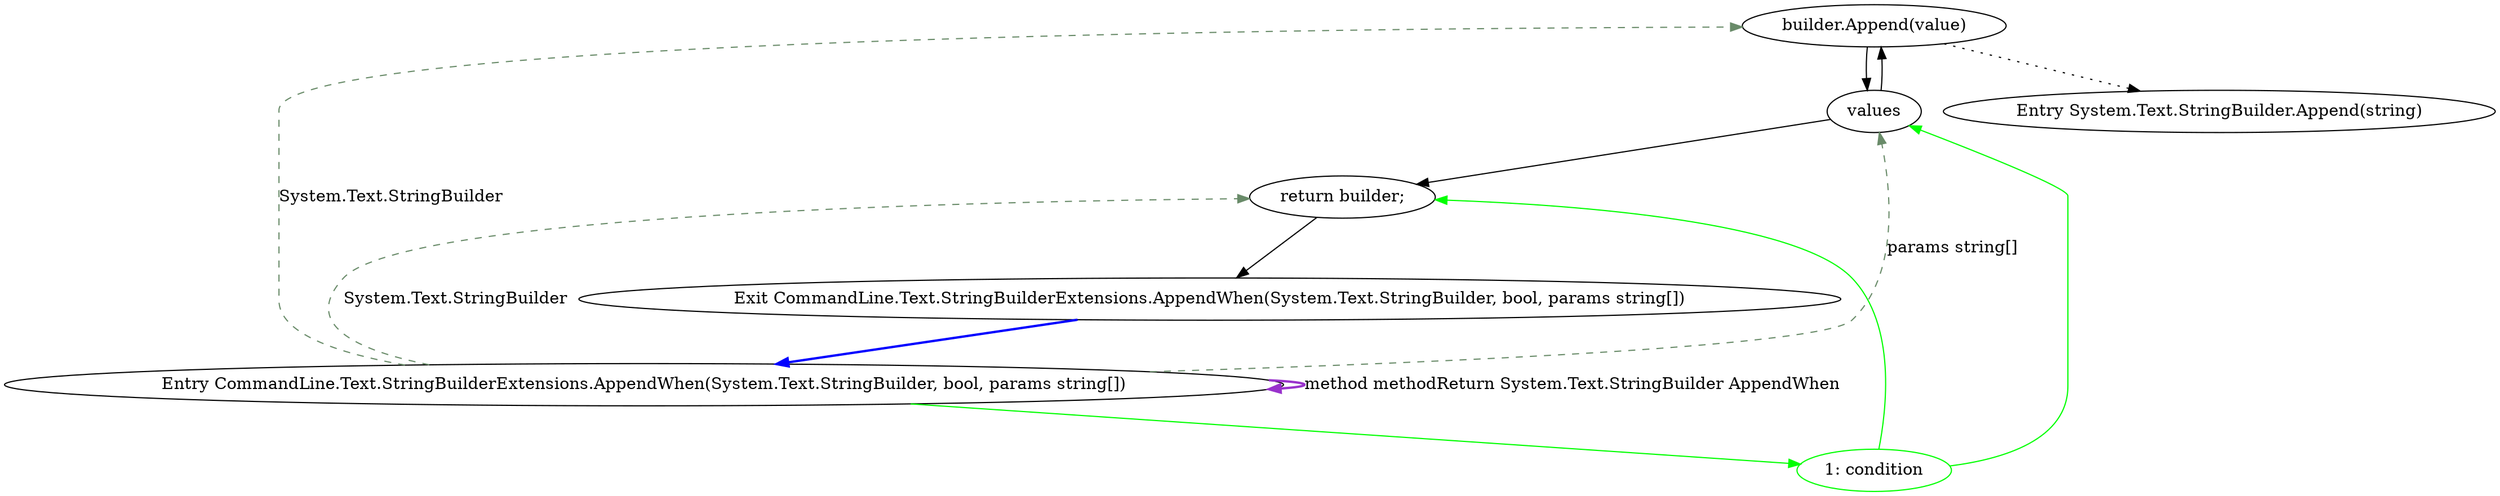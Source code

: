 digraph  {
m0_6 [cluster="System.Text.StringBuilder.Append(string)", file="StringBuilderExtensions.cs", label="Entry System.Text.StringBuilder.Append(string)", span="0-0"];
m0_0 [cluster="CommandLine.Text.StringBuilderExtensions.AppendWhen(System.Text.StringBuilder, bool, params string[])", file="StringBuilderExtensions.cs", label="Entry CommandLine.Text.StringBuilderExtensions.AppendWhen(System.Text.StringBuilder, bool, params string[])", span="9-9"];
m0_1 [cluster="CommandLine.Text.StringBuilderExtensions.AppendWhen(System.Text.StringBuilder, bool, params string[])", color=green, community=0, file="StringBuilderExtensions.cs", label="1: condition", span="11-11"];
m0_2 [cluster="CommandLine.Text.StringBuilderExtensions.AppendWhen(System.Text.StringBuilder, bool, params string[])", file="StringBuilderExtensions.cs", label=values, span="13-13"];
m0_4 [cluster="CommandLine.Text.StringBuilderExtensions.AppendWhen(System.Text.StringBuilder, bool, params string[])", file="StringBuilderExtensions.cs", label="return builder;", span="18-18"];
m0_3 [cluster="CommandLine.Text.StringBuilderExtensions.AppendWhen(System.Text.StringBuilder, bool, params string[])", file="StringBuilderExtensions.cs", label="builder.Append(value)", span="15-15"];
m0_5 [cluster="CommandLine.Text.StringBuilderExtensions.AppendWhen(System.Text.StringBuilder, bool, params string[])", file="StringBuilderExtensions.cs", label="Exit CommandLine.Text.StringBuilderExtensions.AppendWhen(System.Text.StringBuilder, bool, params string[])", span="9-9"];
m0_0 -> m0_1  [color=green, key=0, style=solid];
m0_0 -> m0_0  [color=darkorchid, key=3, label="method methodReturn System.Text.StringBuilder AppendWhen", style=bold];
m0_0 -> m0_2  [color=darkseagreen4, key=1, label="params string[]", style=dashed];
m0_0 -> m0_3  [color=darkseagreen4, key=1, label="System.Text.StringBuilder", style=dashed];
m0_0 -> m0_4  [color=darkseagreen4, key=1, label="System.Text.StringBuilder", style=dashed];
m0_1 -> m0_2  [color=green, key=0, style=solid];
m0_1 -> m0_4  [color=green, key=0, style=solid];
m0_2 -> m0_3  [key=0, style=solid];
m0_2 -> m0_4  [key=0, style=solid];
m0_4 -> m0_5  [key=0, style=solid];
m0_3 -> m0_2  [key=0, style=solid];
m0_3 -> m0_6  [key=2, style=dotted];
m0_5 -> m0_0  [color=blue, key=0, style=bold];
}
